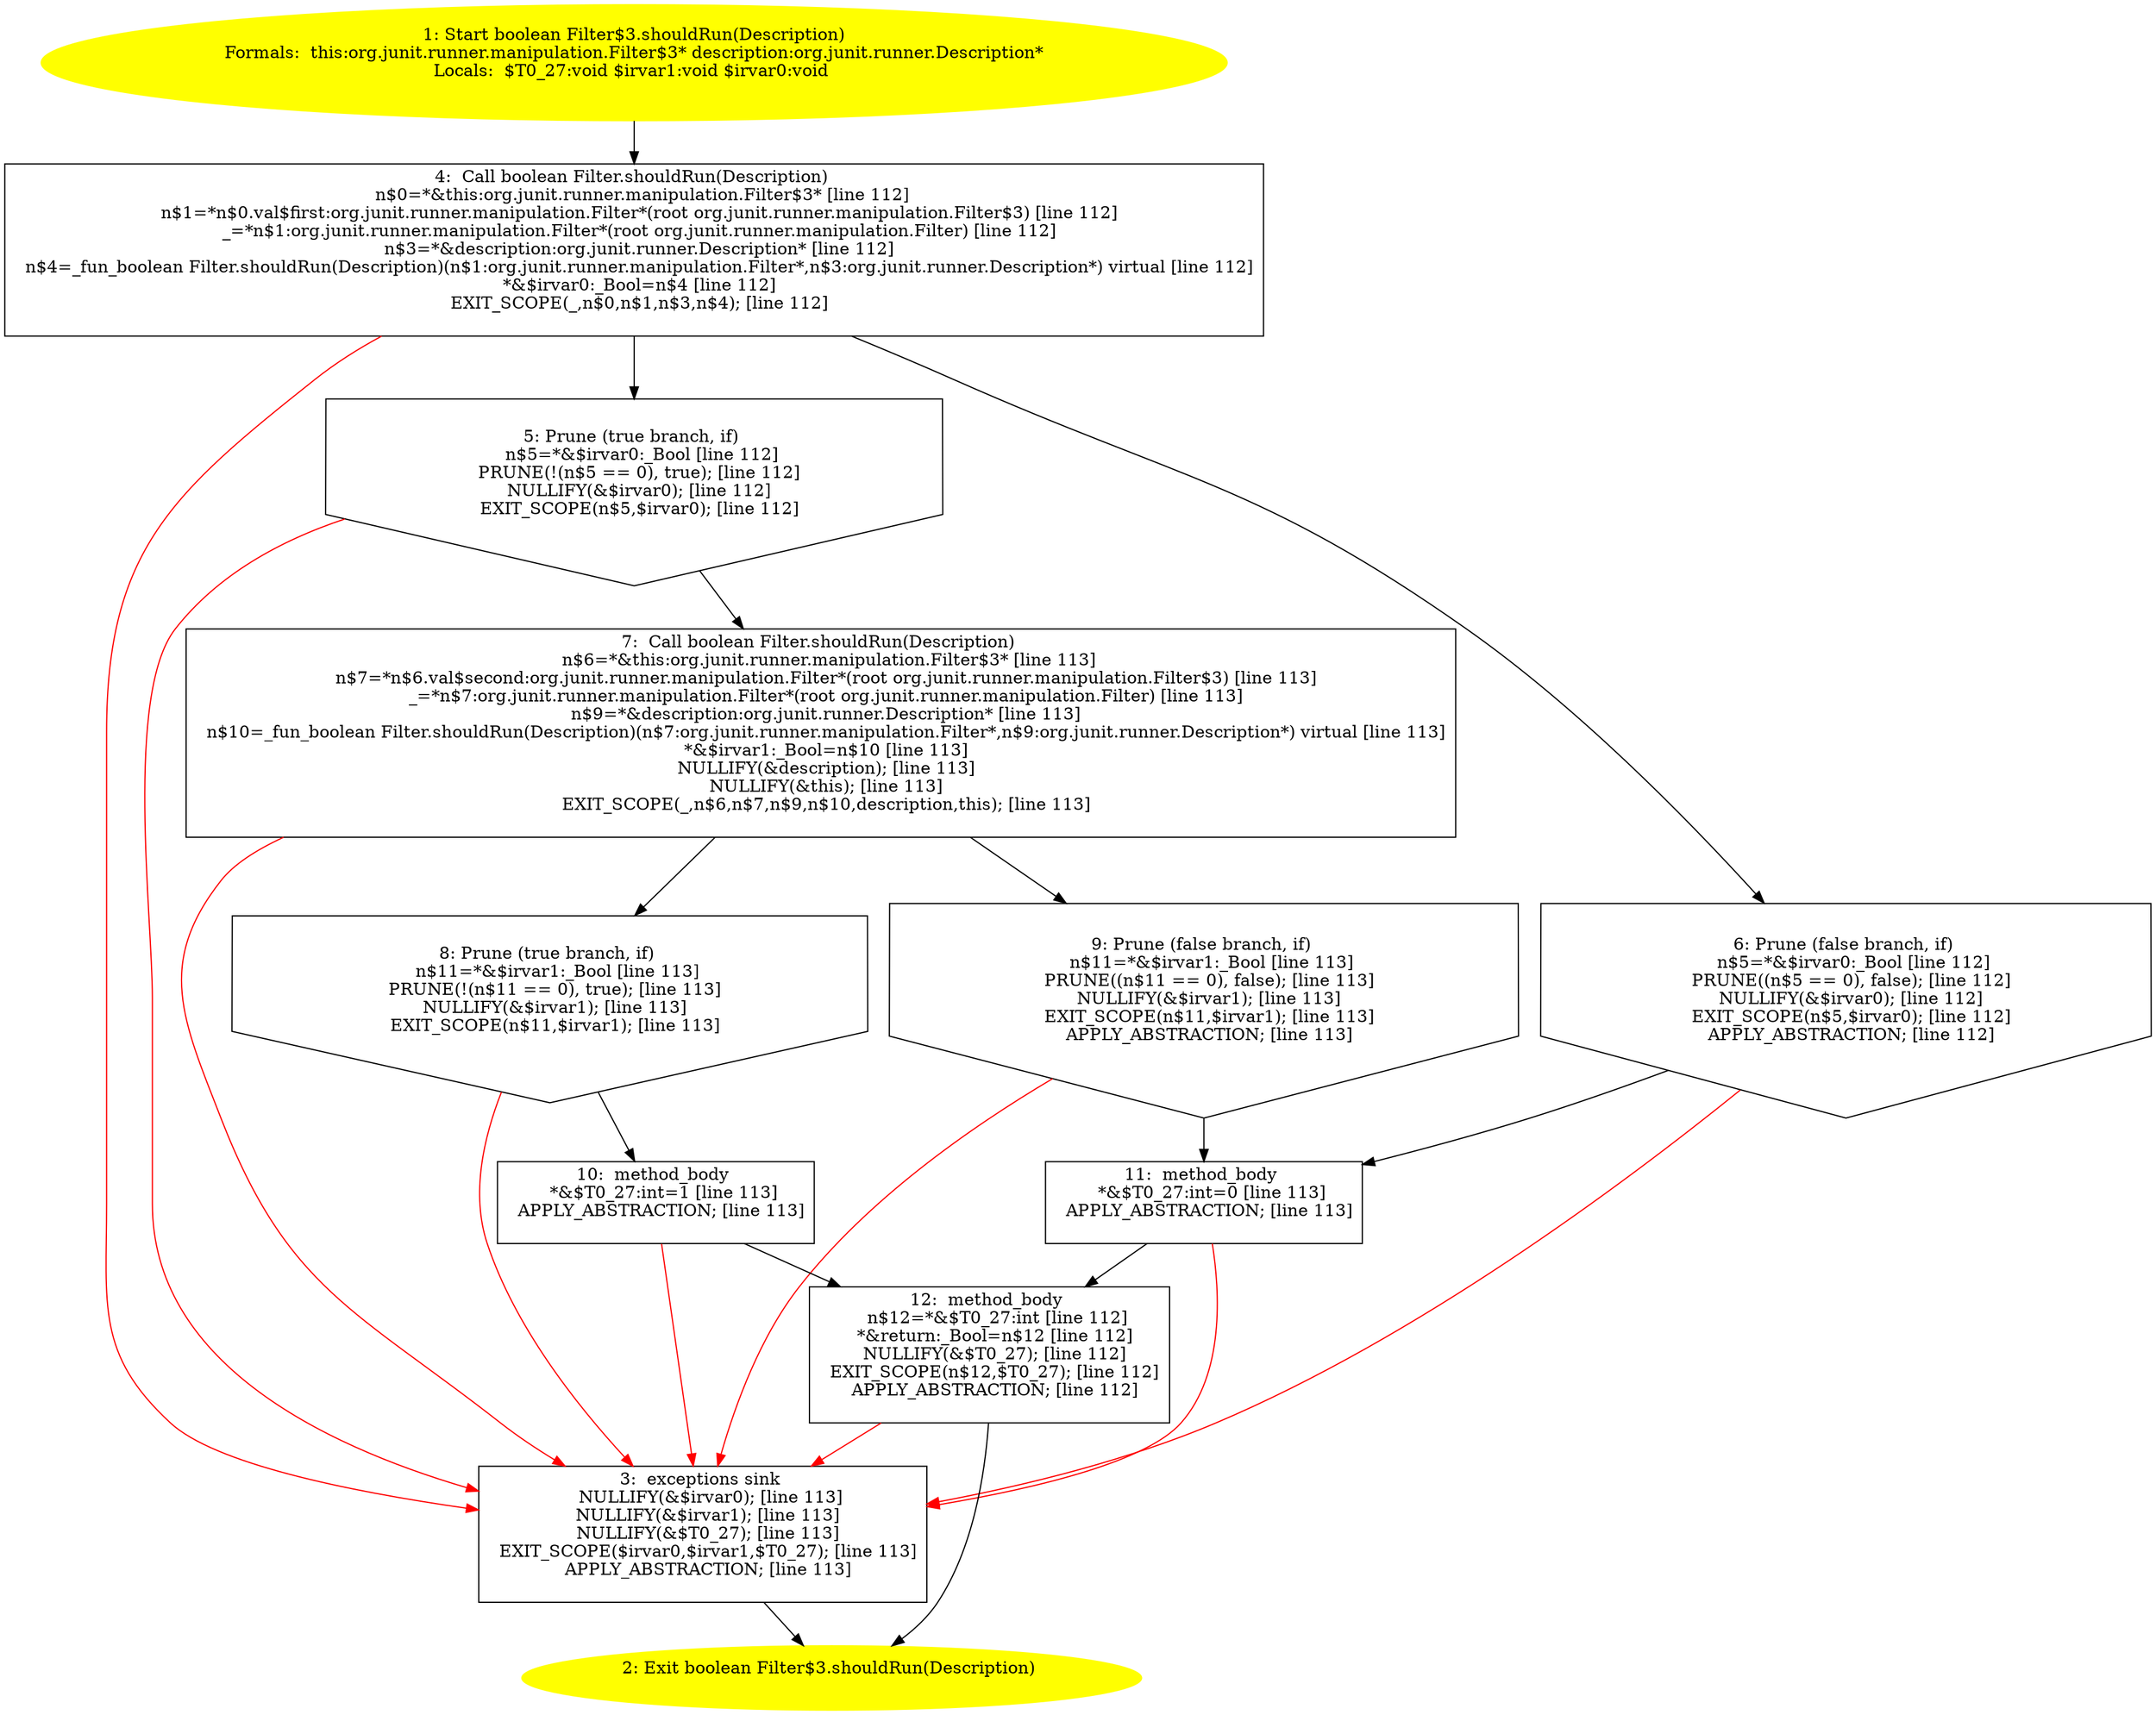 /* @generated */
digraph cfg {
"org.junit.runner.manipulation.Filter$3.shouldRun(org.junit.runner.Description):boolean.928a7ca53b11c422ba6571c142d5679e_1" [label="1: Start boolean Filter$3.shouldRun(Description)\nFormals:  this:org.junit.runner.manipulation.Filter$3* description:org.junit.runner.Description*\nLocals:  $T0_27:void $irvar1:void $irvar0:void \n  " color=yellow style=filled]
	

	 "org.junit.runner.manipulation.Filter$3.shouldRun(org.junit.runner.Description):boolean.928a7ca53b11c422ba6571c142d5679e_1" -> "org.junit.runner.manipulation.Filter$3.shouldRun(org.junit.runner.Description):boolean.928a7ca53b11c422ba6571c142d5679e_4" ;
"org.junit.runner.manipulation.Filter$3.shouldRun(org.junit.runner.Description):boolean.928a7ca53b11c422ba6571c142d5679e_2" [label="2: Exit boolean Filter$3.shouldRun(Description) \n  " color=yellow style=filled]
	

"org.junit.runner.manipulation.Filter$3.shouldRun(org.junit.runner.Description):boolean.928a7ca53b11c422ba6571c142d5679e_3" [label="3:  exceptions sink \n   NULLIFY(&$irvar0); [line 113]\n  NULLIFY(&$irvar1); [line 113]\n  NULLIFY(&$T0_27); [line 113]\n  EXIT_SCOPE($irvar0,$irvar1,$T0_27); [line 113]\n  APPLY_ABSTRACTION; [line 113]\n " shape="box"]
	

	 "org.junit.runner.manipulation.Filter$3.shouldRun(org.junit.runner.Description):boolean.928a7ca53b11c422ba6571c142d5679e_3" -> "org.junit.runner.manipulation.Filter$3.shouldRun(org.junit.runner.Description):boolean.928a7ca53b11c422ba6571c142d5679e_2" ;
"org.junit.runner.manipulation.Filter$3.shouldRun(org.junit.runner.Description):boolean.928a7ca53b11c422ba6571c142d5679e_4" [label="4:  Call boolean Filter.shouldRun(Description) \n   n$0=*&this:org.junit.runner.manipulation.Filter$3* [line 112]\n  n$1=*n$0.val$first:org.junit.runner.manipulation.Filter*(root org.junit.runner.manipulation.Filter$3) [line 112]\n  _=*n$1:org.junit.runner.manipulation.Filter*(root org.junit.runner.manipulation.Filter) [line 112]\n  n$3=*&description:org.junit.runner.Description* [line 112]\n  n$4=_fun_boolean Filter.shouldRun(Description)(n$1:org.junit.runner.manipulation.Filter*,n$3:org.junit.runner.Description*) virtual [line 112]\n  *&$irvar0:_Bool=n$4 [line 112]\n  EXIT_SCOPE(_,n$0,n$1,n$3,n$4); [line 112]\n " shape="box"]
	

	 "org.junit.runner.manipulation.Filter$3.shouldRun(org.junit.runner.Description):boolean.928a7ca53b11c422ba6571c142d5679e_4" -> "org.junit.runner.manipulation.Filter$3.shouldRun(org.junit.runner.Description):boolean.928a7ca53b11c422ba6571c142d5679e_5" ;
	 "org.junit.runner.manipulation.Filter$3.shouldRun(org.junit.runner.Description):boolean.928a7ca53b11c422ba6571c142d5679e_4" -> "org.junit.runner.manipulation.Filter$3.shouldRun(org.junit.runner.Description):boolean.928a7ca53b11c422ba6571c142d5679e_6" ;
	 "org.junit.runner.manipulation.Filter$3.shouldRun(org.junit.runner.Description):boolean.928a7ca53b11c422ba6571c142d5679e_4" -> "org.junit.runner.manipulation.Filter$3.shouldRun(org.junit.runner.Description):boolean.928a7ca53b11c422ba6571c142d5679e_3" [color="red" ];
"org.junit.runner.manipulation.Filter$3.shouldRun(org.junit.runner.Description):boolean.928a7ca53b11c422ba6571c142d5679e_5" [label="5: Prune (true branch, if) \n   n$5=*&$irvar0:_Bool [line 112]\n  PRUNE(!(n$5 == 0), true); [line 112]\n  NULLIFY(&$irvar0); [line 112]\n  EXIT_SCOPE(n$5,$irvar0); [line 112]\n " shape="invhouse"]
	

	 "org.junit.runner.manipulation.Filter$3.shouldRun(org.junit.runner.Description):boolean.928a7ca53b11c422ba6571c142d5679e_5" -> "org.junit.runner.manipulation.Filter$3.shouldRun(org.junit.runner.Description):boolean.928a7ca53b11c422ba6571c142d5679e_7" ;
	 "org.junit.runner.manipulation.Filter$3.shouldRun(org.junit.runner.Description):boolean.928a7ca53b11c422ba6571c142d5679e_5" -> "org.junit.runner.manipulation.Filter$3.shouldRun(org.junit.runner.Description):boolean.928a7ca53b11c422ba6571c142d5679e_3" [color="red" ];
"org.junit.runner.manipulation.Filter$3.shouldRun(org.junit.runner.Description):boolean.928a7ca53b11c422ba6571c142d5679e_6" [label="6: Prune (false branch, if) \n   n$5=*&$irvar0:_Bool [line 112]\n  PRUNE((n$5 == 0), false); [line 112]\n  NULLIFY(&$irvar0); [line 112]\n  EXIT_SCOPE(n$5,$irvar0); [line 112]\n  APPLY_ABSTRACTION; [line 112]\n " shape="invhouse"]
	

	 "org.junit.runner.manipulation.Filter$3.shouldRun(org.junit.runner.Description):boolean.928a7ca53b11c422ba6571c142d5679e_6" -> "org.junit.runner.manipulation.Filter$3.shouldRun(org.junit.runner.Description):boolean.928a7ca53b11c422ba6571c142d5679e_11" ;
	 "org.junit.runner.manipulation.Filter$3.shouldRun(org.junit.runner.Description):boolean.928a7ca53b11c422ba6571c142d5679e_6" -> "org.junit.runner.manipulation.Filter$3.shouldRun(org.junit.runner.Description):boolean.928a7ca53b11c422ba6571c142d5679e_3" [color="red" ];
"org.junit.runner.manipulation.Filter$3.shouldRun(org.junit.runner.Description):boolean.928a7ca53b11c422ba6571c142d5679e_7" [label="7:  Call boolean Filter.shouldRun(Description) \n   n$6=*&this:org.junit.runner.manipulation.Filter$3* [line 113]\n  n$7=*n$6.val$second:org.junit.runner.manipulation.Filter*(root org.junit.runner.manipulation.Filter$3) [line 113]\n  _=*n$7:org.junit.runner.manipulation.Filter*(root org.junit.runner.manipulation.Filter) [line 113]\n  n$9=*&description:org.junit.runner.Description* [line 113]\n  n$10=_fun_boolean Filter.shouldRun(Description)(n$7:org.junit.runner.manipulation.Filter*,n$9:org.junit.runner.Description*) virtual [line 113]\n  *&$irvar1:_Bool=n$10 [line 113]\n  NULLIFY(&description); [line 113]\n  NULLIFY(&this); [line 113]\n  EXIT_SCOPE(_,n$6,n$7,n$9,n$10,description,this); [line 113]\n " shape="box"]
	

	 "org.junit.runner.manipulation.Filter$3.shouldRun(org.junit.runner.Description):boolean.928a7ca53b11c422ba6571c142d5679e_7" -> "org.junit.runner.manipulation.Filter$3.shouldRun(org.junit.runner.Description):boolean.928a7ca53b11c422ba6571c142d5679e_8" ;
	 "org.junit.runner.manipulation.Filter$3.shouldRun(org.junit.runner.Description):boolean.928a7ca53b11c422ba6571c142d5679e_7" -> "org.junit.runner.manipulation.Filter$3.shouldRun(org.junit.runner.Description):boolean.928a7ca53b11c422ba6571c142d5679e_9" ;
	 "org.junit.runner.manipulation.Filter$3.shouldRun(org.junit.runner.Description):boolean.928a7ca53b11c422ba6571c142d5679e_7" -> "org.junit.runner.manipulation.Filter$3.shouldRun(org.junit.runner.Description):boolean.928a7ca53b11c422ba6571c142d5679e_3" [color="red" ];
"org.junit.runner.manipulation.Filter$3.shouldRun(org.junit.runner.Description):boolean.928a7ca53b11c422ba6571c142d5679e_8" [label="8: Prune (true branch, if) \n   n$11=*&$irvar1:_Bool [line 113]\n  PRUNE(!(n$11 == 0), true); [line 113]\n  NULLIFY(&$irvar1); [line 113]\n  EXIT_SCOPE(n$11,$irvar1); [line 113]\n " shape="invhouse"]
	

	 "org.junit.runner.manipulation.Filter$3.shouldRun(org.junit.runner.Description):boolean.928a7ca53b11c422ba6571c142d5679e_8" -> "org.junit.runner.manipulation.Filter$3.shouldRun(org.junit.runner.Description):boolean.928a7ca53b11c422ba6571c142d5679e_10" ;
	 "org.junit.runner.manipulation.Filter$3.shouldRun(org.junit.runner.Description):boolean.928a7ca53b11c422ba6571c142d5679e_8" -> "org.junit.runner.manipulation.Filter$3.shouldRun(org.junit.runner.Description):boolean.928a7ca53b11c422ba6571c142d5679e_3" [color="red" ];
"org.junit.runner.manipulation.Filter$3.shouldRun(org.junit.runner.Description):boolean.928a7ca53b11c422ba6571c142d5679e_9" [label="9: Prune (false branch, if) \n   n$11=*&$irvar1:_Bool [line 113]\n  PRUNE((n$11 == 0), false); [line 113]\n  NULLIFY(&$irvar1); [line 113]\n  EXIT_SCOPE(n$11,$irvar1); [line 113]\n  APPLY_ABSTRACTION; [line 113]\n " shape="invhouse"]
	

	 "org.junit.runner.manipulation.Filter$3.shouldRun(org.junit.runner.Description):boolean.928a7ca53b11c422ba6571c142d5679e_9" -> "org.junit.runner.manipulation.Filter$3.shouldRun(org.junit.runner.Description):boolean.928a7ca53b11c422ba6571c142d5679e_11" ;
	 "org.junit.runner.manipulation.Filter$3.shouldRun(org.junit.runner.Description):boolean.928a7ca53b11c422ba6571c142d5679e_9" -> "org.junit.runner.manipulation.Filter$3.shouldRun(org.junit.runner.Description):boolean.928a7ca53b11c422ba6571c142d5679e_3" [color="red" ];
"org.junit.runner.manipulation.Filter$3.shouldRun(org.junit.runner.Description):boolean.928a7ca53b11c422ba6571c142d5679e_10" [label="10:  method_body \n   *&$T0_27:int=1 [line 113]\n  APPLY_ABSTRACTION; [line 113]\n " shape="box"]
	

	 "org.junit.runner.manipulation.Filter$3.shouldRun(org.junit.runner.Description):boolean.928a7ca53b11c422ba6571c142d5679e_10" -> "org.junit.runner.manipulation.Filter$3.shouldRun(org.junit.runner.Description):boolean.928a7ca53b11c422ba6571c142d5679e_12" ;
	 "org.junit.runner.manipulation.Filter$3.shouldRun(org.junit.runner.Description):boolean.928a7ca53b11c422ba6571c142d5679e_10" -> "org.junit.runner.manipulation.Filter$3.shouldRun(org.junit.runner.Description):boolean.928a7ca53b11c422ba6571c142d5679e_3" [color="red" ];
"org.junit.runner.manipulation.Filter$3.shouldRun(org.junit.runner.Description):boolean.928a7ca53b11c422ba6571c142d5679e_11" [label="11:  method_body \n   *&$T0_27:int=0 [line 113]\n  APPLY_ABSTRACTION; [line 113]\n " shape="box"]
	

	 "org.junit.runner.manipulation.Filter$3.shouldRun(org.junit.runner.Description):boolean.928a7ca53b11c422ba6571c142d5679e_11" -> "org.junit.runner.manipulation.Filter$3.shouldRun(org.junit.runner.Description):boolean.928a7ca53b11c422ba6571c142d5679e_12" ;
	 "org.junit.runner.manipulation.Filter$3.shouldRun(org.junit.runner.Description):boolean.928a7ca53b11c422ba6571c142d5679e_11" -> "org.junit.runner.manipulation.Filter$3.shouldRun(org.junit.runner.Description):boolean.928a7ca53b11c422ba6571c142d5679e_3" [color="red" ];
"org.junit.runner.manipulation.Filter$3.shouldRun(org.junit.runner.Description):boolean.928a7ca53b11c422ba6571c142d5679e_12" [label="12:  method_body \n   n$12=*&$T0_27:int [line 112]\n  *&return:_Bool=n$12 [line 112]\n  NULLIFY(&$T0_27); [line 112]\n  EXIT_SCOPE(n$12,$T0_27); [line 112]\n  APPLY_ABSTRACTION; [line 112]\n " shape="box"]
	

	 "org.junit.runner.manipulation.Filter$3.shouldRun(org.junit.runner.Description):boolean.928a7ca53b11c422ba6571c142d5679e_12" -> "org.junit.runner.manipulation.Filter$3.shouldRun(org.junit.runner.Description):boolean.928a7ca53b11c422ba6571c142d5679e_2" ;
	 "org.junit.runner.manipulation.Filter$3.shouldRun(org.junit.runner.Description):boolean.928a7ca53b11c422ba6571c142d5679e_12" -> "org.junit.runner.manipulation.Filter$3.shouldRun(org.junit.runner.Description):boolean.928a7ca53b11c422ba6571c142d5679e_3" [color="red" ];
}
